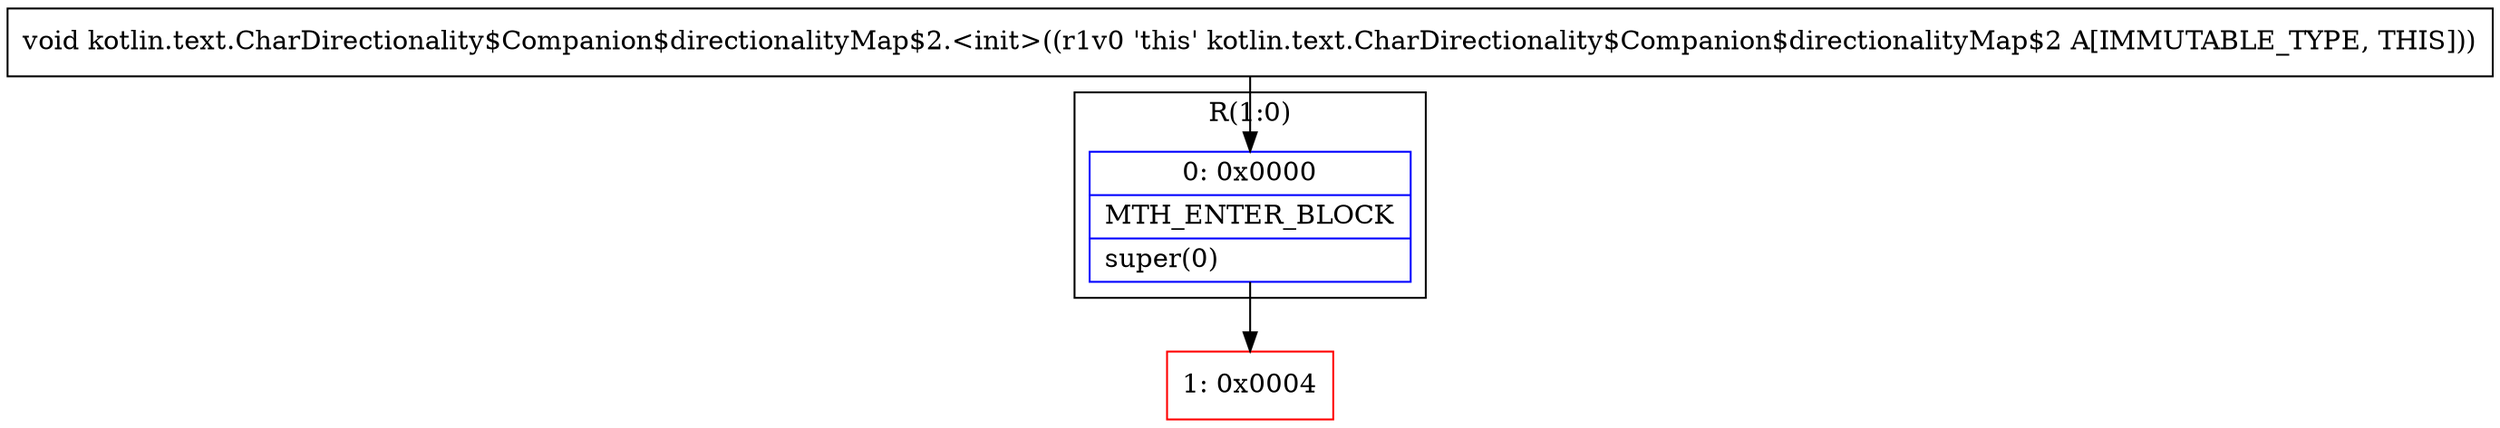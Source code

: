 digraph "CFG forkotlin.text.CharDirectionality$Companion$directionalityMap$2.\<init\>()V" {
subgraph cluster_Region_1196778279 {
label = "R(1:0)";
node [shape=record,color=blue];
Node_0 [shape=record,label="{0\:\ 0x0000|MTH_ENTER_BLOCK\l|super(0)\l}"];
}
Node_1 [shape=record,color=red,label="{1\:\ 0x0004}"];
MethodNode[shape=record,label="{void kotlin.text.CharDirectionality$Companion$directionalityMap$2.\<init\>((r1v0 'this' kotlin.text.CharDirectionality$Companion$directionalityMap$2 A[IMMUTABLE_TYPE, THIS])) }"];
MethodNode -> Node_0;
Node_0 -> Node_1;
}


